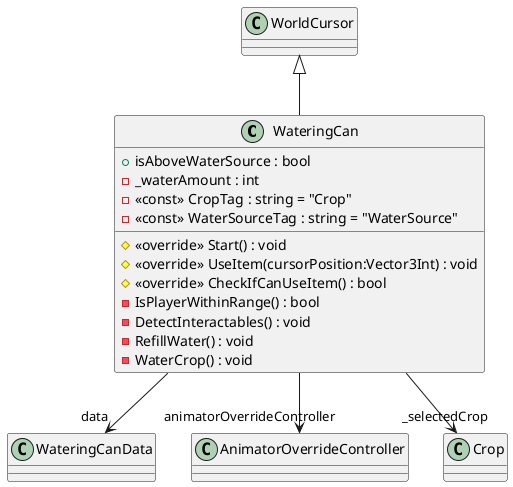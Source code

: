 @startuml
class WateringCan {
    + isAboveWaterSource : bool
    - _waterAmount : int
    - <<const>> CropTag : string = "Crop"
    - <<const>> WaterSourceTag : string = "WaterSource"
    # <<override>> Start() : void
    # <<override>> UseItem(cursorPosition:Vector3Int) : void
    # <<override>> CheckIfCanUseItem() : bool
    - IsPlayerWithinRange() : bool
    - DetectInteractables() : void
    - RefillWater() : void
    - WaterCrop() : void
}
WorldCursor <|-- WateringCan
WateringCan --> "data" WateringCanData
WateringCan --> "animatorOverrideController" AnimatorOverrideController
WateringCan --> "_selectedCrop" Crop
@enduml
